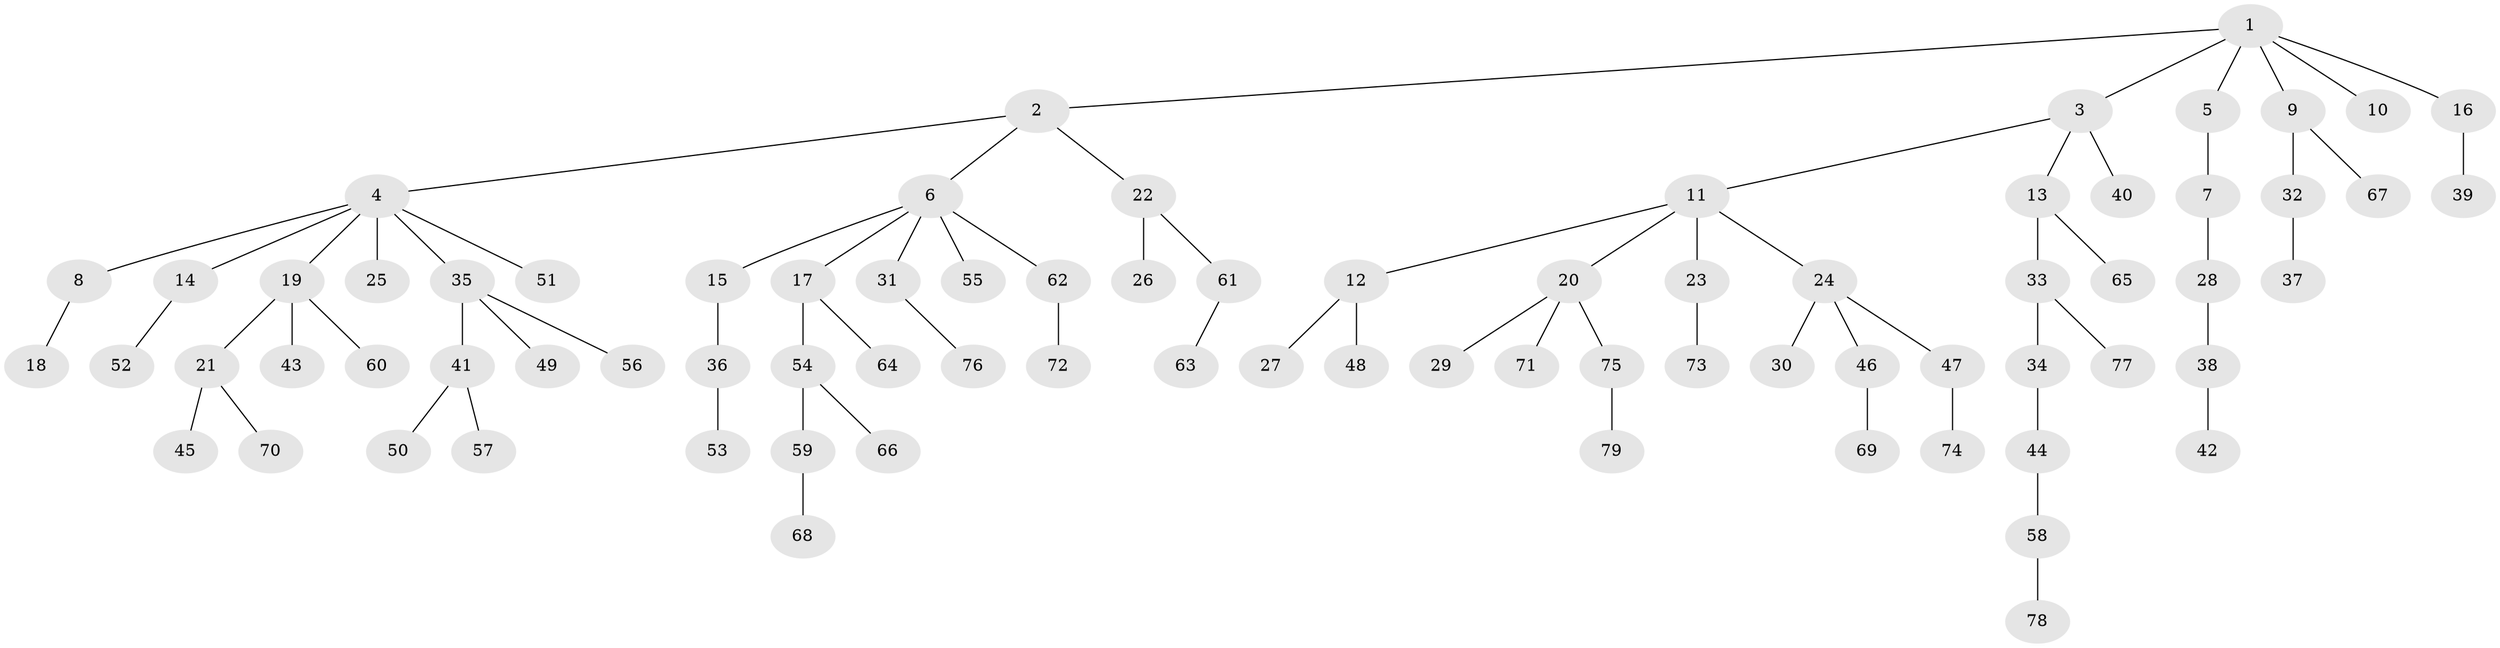 // Generated by graph-tools (version 1.1) at 2025/53/03/09/25 04:53:16]
// undirected, 79 vertices, 78 edges
graph export_dot {
graph [start="1"]
  node [color=gray90,style=filled];
  1;
  2;
  3;
  4;
  5;
  6;
  7;
  8;
  9;
  10;
  11;
  12;
  13;
  14;
  15;
  16;
  17;
  18;
  19;
  20;
  21;
  22;
  23;
  24;
  25;
  26;
  27;
  28;
  29;
  30;
  31;
  32;
  33;
  34;
  35;
  36;
  37;
  38;
  39;
  40;
  41;
  42;
  43;
  44;
  45;
  46;
  47;
  48;
  49;
  50;
  51;
  52;
  53;
  54;
  55;
  56;
  57;
  58;
  59;
  60;
  61;
  62;
  63;
  64;
  65;
  66;
  67;
  68;
  69;
  70;
  71;
  72;
  73;
  74;
  75;
  76;
  77;
  78;
  79;
  1 -- 2;
  1 -- 3;
  1 -- 5;
  1 -- 9;
  1 -- 10;
  1 -- 16;
  2 -- 4;
  2 -- 6;
  2 -- 22;
  3 -- 11;
  3 -- 13;
  3 -- 40;
  4 -- 8;
  4 -- 14;
  4 -- 19;
  4 -- 25;
  4 -- 35;
  4 -- 51;
  5 -- 7;
  6 -- 15;
  6 -- 17;
  6 -- 31;
  6 -- 55;
  6 -- 62;
  7 -- 28;
  8 -- 18;
  9 -- 32;
  9 -- 67;
  11 -- 12;
  11 -- 20;
  11 -- 23;
  11 -- 24;
  12 -- 27;
  12 -- 48;
  13 -- 33;
  13 -- 65;
  14 -- 52;
  15 -- 36;
  16 -- 39;
  17 -- 54;
  17 -- 64;
  19 -- 21;
  19 -- 43;
  19 -- 60;
  20 -- 29;
  20 -- 71;
  20 -- 75;
  21 -- 45;
  21 -- 70;
  22 -- 26;
  22 -- 61;
  23 -- 73;
  24 -- 30;
  24 -- 46;
  24 -- 47;
  28 -- 38;
  31 -- 76;
  32 -- 37;
  33 -- 34;
  33 -- 77;
  34 -- 44;
  35 -- 41;
  35 -- 49;
  35 -- 56;
  36 -- 53;
  38 -- 42;
  41 -- 50;
  41 -- 57;
  44 -- 58;
  46 -- 69;
  47 -- 74;
  54 -- 59;
  54 -- 66;
  58 -- 78;
  59 -- 68;
  61 -- 63;
  62 -- 72;
  75 -- 79;
}
